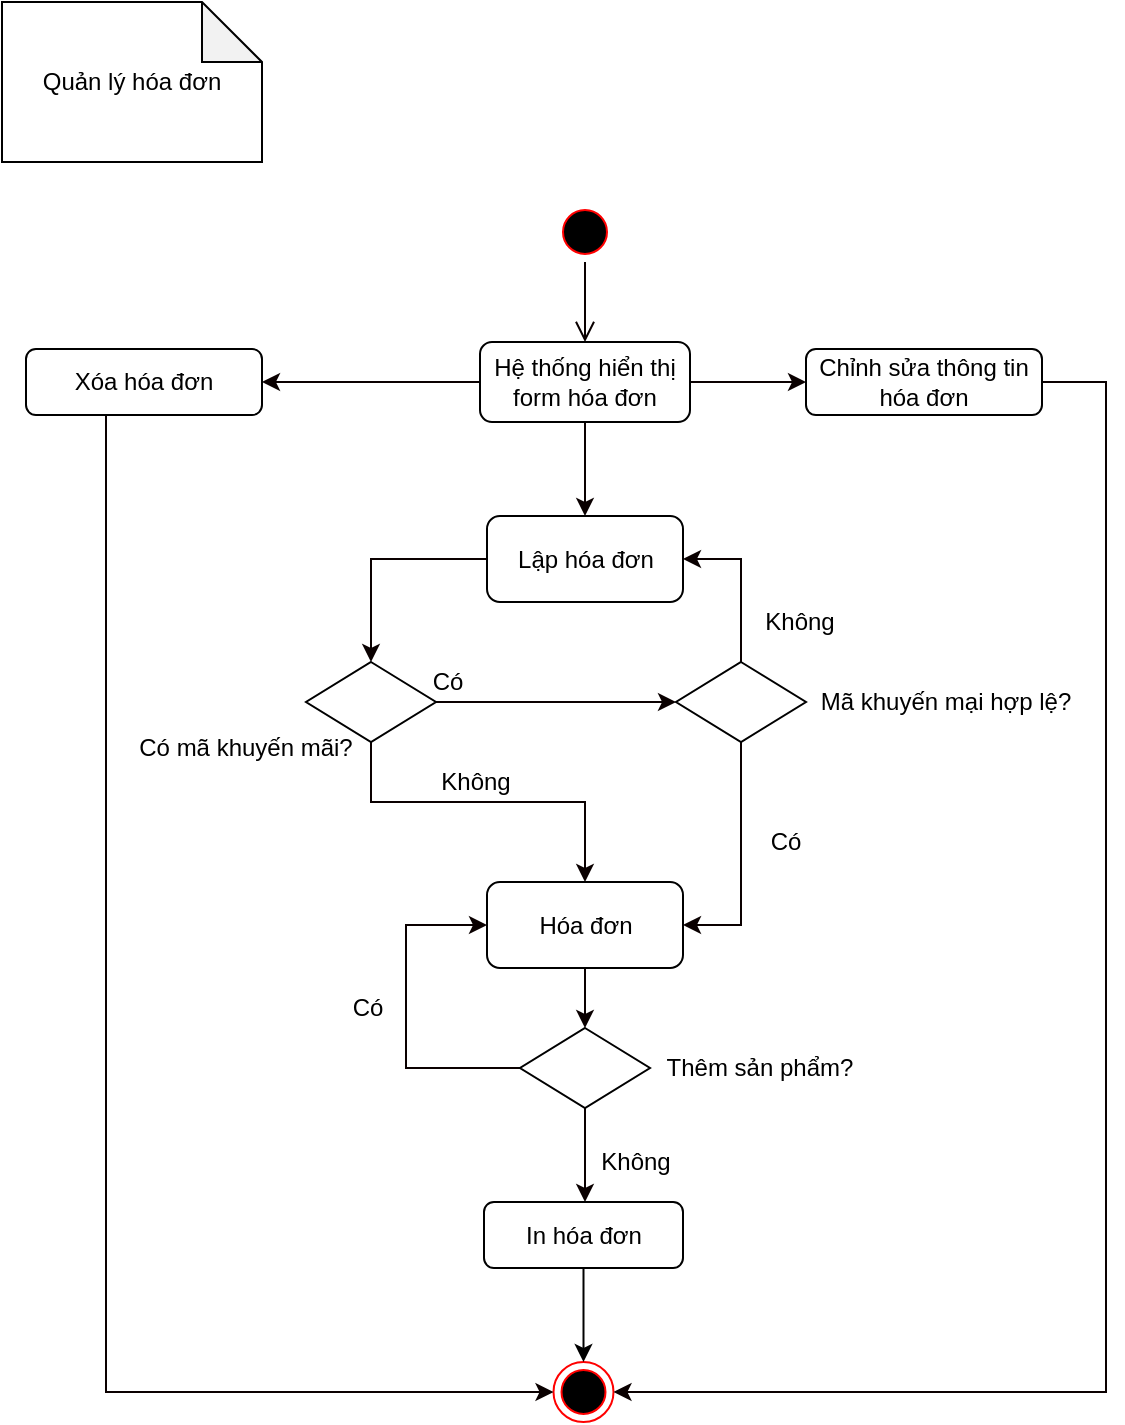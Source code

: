<mxfile version="13.9.9" type="device"><diagram name="Page-1" id="e7e014a7-5840-1c2e-5031-d8a46d1fe8dd"><mxGraphModel dx="723" dy="426" grid="1" gridSize="10" guides="1" tooltips="1" connect="1" arrows="1" fold="1" page="1" pageScale="1" pageWidth="1169" pageHeight="826" background="#ffffff" math="0" shadow="0"><root><mxCell id="0"/><mxCell id="1" parent="0"/><mxCell id="6" value="" style="edgeStyle=elbowEdgeStyle;elbow=horizontal;verticalAlign=bottom;endArrow=open;endSize=8;endFill=1;rounded=0;strokeColor=#0A0000;" parent="1" source="5" target="oe2-ipfIPPVTRvUnXvWy-43" edge="1"><mxGeometry x="327.5" y="160" as="geometry"><mxPoint x="322.5" y="260" as="targetPoint"/></mxGeometry></mxCell><mxCell id="5" value="" style="ellipse;shape=startState;fillColor=#000000;strokeColor=#ff0000;" parent="1" vertex="1"><mxGeometry x="304.5" y="150" width="30" height="30" as="geometry"/></mxCell><mxCell id="oe2-ipfIPPVTRvUnXvWy-42" value="Quản lý hóa đơn" style="shape=note;whiteSpace=wrap;html=1;backgroundOutline=1;darkOpacity=0.05;rotation=0;" parent="1" vertex="1"><mxGeometry x="28" y="50" width="130" height="80" as="geometry"/></mxCell><mxCell id="-e_SVB3n-_atm9W0MmIR-44" style="edgeStyle=orthogonalEdgeStyle;rounded=0;orthogonalLoop=1;jettySize=auto;html=1;strokeColor=#0A0000;" edge="1" parent="1" source="oe2-ipfIPPVTRvUnXvWy-43" target="-e_SVB3n-_atm9W0MmIR-42"><mxGeometry relative="1" as="geometry"/></mxCell><mxCell id="-e_SVB3n-_atm9W0MmIR-45" style="edgeStyle=orthogonalEdgeStyle;rounded=0;orthogonalLoop=1;jettySize=auto;html=1;strokeColor=#0A0000;" edge="1" parent="1" source="oe2-ipfIPPVTRvUnXvWy-43" target="-e_SVB3n-_atm9W0MmIR-20"><mxGeometry relative="1" as="geometry"/></mxCell><mxCell id="-e_SVB3n-_atm9W0MmIR-79" style="edgeStyle=orthogonalEdgeStyle;rounded=0;orthogonalLoop=1;jettySize=auto;html=1;entryX=1;entryY=0.5;entryDx=0;entryDy=0;strokeColor=#0A0000;" edge="1" parent="1" source="oe2-ipfIPPVTRvUnXvWy-43" target="-e_SVB3n-_atm9W0MmIR-77"><mxGeometry relative="1" as="geometry"/></mxCell><mxCell id="oe2-ipfIPPVTRvUnXvWy-43" value="Hệ thống hiển thị form hóa đơn" style="rounded=1;whiteSpace=wrap;html=1;" parent="1" vertex="1"><mxGeometry x="267" y="220" width="105" height="40" as="geometry"/></mxCell><mxCell id="oe2-ipfIPPVTRvUnXvWy-49" value="Không" style="text;html=1;strokeColor=none;fillColor=none;align=center;verticalAlign=middle;whiteSpace=wrap;rounded=0;" parent="1" vertex="1"><mxGeometry x="407" y="350" width="40" height="20" as="geometry"/></mxCell><mxCell id="oe2-ipfIPPVTRvUnXvWy-100" value="" style="ellipse;html=1;shape=endState;fillColor=#000000;strokeColor=#ff0000;" parent="1" vertex="1"><mxGeometry x="303.75" y="730" width="30" height="30" as="geometry"/></mxCell><mxCell id="-e_SVB3n-_atm9W0MmIR-37" style="edgeStyle=orthogonalEdgeStyle;rounded=0;orthogonalLoop=1;jettySize=auto;html=1;strokeColor=#0A0000;" edge="1" parent="1" source="-e_SVB3n-_atm9W0MmIR-9" target="-e_SVB3n-_atm9W0MmIR-11"><mxGeometry relative="1" as="geometry"/></mxCell><mxCell id="-e_SVB3n-_atm9W0MmIR-9" value="Hóa đơn" style="rounded=1;whiteSpace=wrap;html=1;" vertex="1" parent="1"><mxGeometry x="270.5" y="490" width="98" height="43" as="geometry"/></mxCell><mxCell id="-e_SVB3n-_atm9W0MmIR-21" style="edgeStyle=orthogonalEdgeStyle;rounded=0;orthogonalLoop=1;jettySize=auto;html=1;strokeColor=#0A0000;entryX=0;entryY=0.5;entryDx=0;entryDy=0;exitX=0;exitY=0.5;exitDx=0;exitDy=0;" edge="1" parent="1" source="-e_SVB3n-_atm9W0MmIR-11" target="-e_SVB3n-_atm9W0MmIR-9"><mxGeometry relative="1" as="geometry"><mxPoint x="148.5" y="520" as="targetPoint"/><mxPoint x="218.5" y="650" as="sourcePoint"/><Array as="points"><mxPoint x="230" y="583"/><mxPoint x="230" y="512"/></Array></mxGeometry></mxCell><mxCell id="-e_SVB3n-_atm9W0MmIR-46" style="edgeStyle=orthogonalEdgeStyle;rounded=0;orthogonalLoop=1;jettySize=auto;html=1;strokeColor=#0A0000;" edge="1" parent="1" source="-e_SVB3n-_atm9W0MmIR-11" target="-e_SVB3n-_atm9W0MmIR-15"><mxGeometry relative="1" as="geometry"><Array as="points"><mxPoint x="320" y="670"/><mxPoint x="320" y="670"/></Array></mxGeometry></mxCell><mxCell id="-e_SVB3n-_atm9W0MmIR-11" value="" style="rhombus;whiteSpace=wrap;html=1;" vertex="1" parent="1"><mxGeometry x="287" y="563" width="65" height="40" as="geometry"/></mxCell><mxCell id="-e_SVB3n-_atm9W0MmIR-12" value="Thêm sản phẩm?" style="text;html=1;strokeColor=none;fillColor=none;align=center;verticalAlign=middle;whiteSpace=wrap;rounded=0;" vertex="1" parent="1"><mxGeometry x="352" y="573" width="110" height="20" as="geometry"/></mxCell><mxCell id="-e_SVB3n-_atm9W0MmIR-19" style="edgeStyle=orthogonalEdgeStyle;rounded=0;orthogonalLoop=1;jettySize=auto;html=1;" edge="1" parent="1" source="-e_SVB3n-_atm9W0MmIR-15" target="oe2-ipfIPPVTRvUnXvWy-100"><mxGeometry relative="1" as="geometry"/></mxCell><mxCell id="-e_SVB3n-_atm9W0MmIR-15" value="In hóa đơn" style="rounded=1;whiteSpace=wrap;html=1;" vertex="1" parent="1"><mxGeometry x="269" y="650" width="99.5" height="33" as="geometry"/></mxCell><mxCell id="-e_SVB3n-_atm9W0MmIR-31" style="edgeStyle=orthogonalEdgeStyle;rounded=0;orthogonalLoop=1;jettySize=auto;html=1;strokeColor=#0A0000;" edge="1" parent="1" source="-e_SVB3n-_atm9W0MmIR-20" target="-e_SVB3n-_atm9W0MmIR-25"><mxGeometry relative="1" as="geometry"/></mxCell><mxCell id="-e_SVB3n-_atm9W0MmIR-20" value="Lập hóa đơn" style="rounded=1;whiteSpace=wrap;html=1;" vertex="1" parent="1"><mxGeometry x="270.5" y="307" width="98" height="43" as="geometry"/></mxCell><mxCell id="-e_SVB3n-_atm9W0MmIR-22" value="Có" style="text;html=1;strokeColor=none;fillColor=none;align=center;verticalAlign=middle;whiteSpace=wrap;rounded=0;" vertex="1" parent="1"><mxGeometry x="190.5" y="543" width="40" height="20" as="geometry"/></mxCell><mxCell id="-e_SVB3n-_atm9W0MmIR-59" style="edgeStyle=orthogonalEdgeStyle;rounded=0;orthogonalLoop=1;jettySize=auto;html=1;strokeColor=#0A0000;" edge="1" parent="1" source="-e_SVB3n-_atm9W0MmIR-25" target="-e_SVB3n-_atm9W0MmIR-52"><mxGeometry relative="1" as="geometry"/></mxCell><mxCell id="-e_SVB3n-_atm9W0MmIR-76" style="edgeStyle=orthogonalEdgeStyle;rounded=0;orthogonalLoop=1;jettySize=auto;html=1;strokeColor=#0A0000;entryX=0.5;entryY=0;entryDx=0;entryDy=0;" edge="1" parent="1" source="-e_SVB3n-_atm9W0MmIR-25" target="-e_SVB3n-_atm9W0MmIR-9"><mxGeometry relative="1" as="geometry"><mxPoint x="212.5" y="480.0" as="targetPoint"/><Array as="points"><mxPoint x="213" y="450"/><mxPoint x="320" y="450"/></Array></mxGeometry></mxCell><mxCell id="-e_SVB3n-_atm9W0MmIR-25" value="" style="rhombus;whiteSpace=wrap;html=1;" vertex="1" parent="1"><mxGeometry x="180" y="380" width="65" height="40" as="geometry"/></mxCell><mxCell id="-e_SVB3n-_atm9W0MmIR-27" value="Mã khuyến mại hợp lệ?" style="text;html=1;strokeColor=none;fillColor=none;align=center;verticalAlign=middle;whiteSpace=wrap;rounded=0;" vertex="1" parent="1"><mxGeometry x="430" y="390" width="140" height="20" as="geometry"/></mxCell><mxCell id="-e_SVB3n-_atm9W0MmIR-33" value="Có" style="text;html=1;strokeColor=none;fillColor=none;align=center;verticalAlign=middle;whiteSpace=wrap;rounded=0;" vertex="1" parent="1"><mxGeometry x="230.5" y="380" width="40" height="20" as="geometry"/></mxCell><mxCell id="-e_SVB3n-_atm9W0MmIR-40" value="Không" style="text;html=1;strokeColor=none;fillColor=none;align=center;verticalAlign=middle;whiteSpace=wrap;rounded=0;" vertex="1" parent="1"><mxGeometry x="325" y="620" width="40" height="20" as="geometry"/></mxCell><mxCell id="-e_SVB3n-_atm9W0MmIR-49" style="edgeStyle=orthogonalEdgeStyle;rounded=0;orthogonalLoop=1;jettySize=auto;html=1;entryX=1;entryY=0.5;entryDx=0;entryDy=0;strokeColor=#0A0000;" edge="1" parent="1" source="-e_SVB3n-_atm9W0MmIR-42" target="oe2-ipfIPPVTRvUnXvWy-100"><mxGeometry relative="1" as="geometry"><Array as="points"><mxPoint x="580" y="240"/><mxPoint x="580" y="745"/></Array></mxGeometry></mxCell><mxCell id="-e_SVB3n-_atm9W0MmIR-42" value="Chỉnh sửa thông tin hóa đơn" style="rounded=1;whiteSpace=wrap;html=1;" vertex="1" parent="1"><mxGeometry x="430" y="223.5" width="118" height="33" as="geometry"/></mxCell><mxCell id="-e_SVB3n-_atm9W0MmIR-73" style="edgeStyle=orthogonalEdgeStyle;rounded=0;orthogonalLoop=1;jettySize=auto;html=1;entryX=1;entryY=0.5;entryDx=0;entryDy=0;strokeColor=#0A0000;" edge="1" parent="1" source="-e_SVB3n-_atm9W0MmIR-52" target="-e_SVB3n-_atm9W0MmIR-20"><mxGeometry relative="1" as="geometry"/></mxCell><mxCell id="-e_SVB3n-_atm9W0MmIR-74" style="edgeStyle=orthogonalEdgeStyle;rounded=0;orthogonalLoop=1;jettySize=auto;html=1;entryX=1;entryY=0.5;entryDx=0;entryDy=0;strokeColor=#0A0000;" edge="1" parent="1" source="-e_SVB3n-_atm9W0MmIR-52" target="-e_SVB3n-_atm9W0MmIR-9"><mxGeometry relative="1" as="geometry"/></mxCell><mxCell id="-e_SVB3n-_atm9W0MmIR-52" value="" style="rhombus;whiteSpace=wrap;html=1;" vertex="1" parent="1"><mxGeometry x="365" y="380" width="65" height="40" as="geometry"/></mxCell><mxCell id="-e_SVB3n-_atm9W0MmIR-53" value="Có mã khuyến mãi?" style="text;html=1;strokeColor=none;fillColor=none;align=center;verticalAlign=middle;whiteSpace=wrap;rounded=0;" vertex="1" parent="1"><mxGeometry x="80" y="413" width="140" height="20" as="geometry"/></mxCell><mxCell id="-e_SVB3n-_atm9W0MmIR-61" value="Có" style="text;html=1;strokeColor=none;fillColor=none;align=center;verticalAlign=middle;whiteSpace=wrap;rounded=0;" vertex="1" parent="1"><mxGeometry x="400" y="460" width="40" height="20" as="geometry"/></mxCell><mxCell id="-e_SVB3n-_atm9W0MmIR-66" value="Không" style="text;html=1;strokeColor=none;fillColor=none;align=center;verticalAlign=middle;whiteSpace=wrap;rounded=0;" vertex="1" parent="1"><mxGeometry x="245" y="430" width="40" height="20" as="geometry"/></mxCell><mxCell id="-e_SVB3n-_atm9W0MmIR-80" style="edgeStyle=orthogonalEdgeStyle;rounded=0;orthogonalLoop=1;jettySize=auto;html=1;strokeColor=#0A0000;" edge="1" parent="1" source="-e_SVB3n-_atm9W0MmIR-77" target="oe2-ipfIPPVTRvUnXvWy-100"><mxGeometry relative="1" as="geometry"><Array as="points"><mxPoint x="80" y="745"/></Array></mxGeometry></mxCell><mxCell id="-e_SVB3n-_atm9W0MmIR-77" value="Xóa hóa đơn" style="rounded=1;whiteSpace=wrap;html=1;" vertex="1" parent="1"><mxGeometry x="40" y="223.5" width="118" height="33" as="geometry"/></mxCell></root></mxGraphModel></diagram></mxfile>